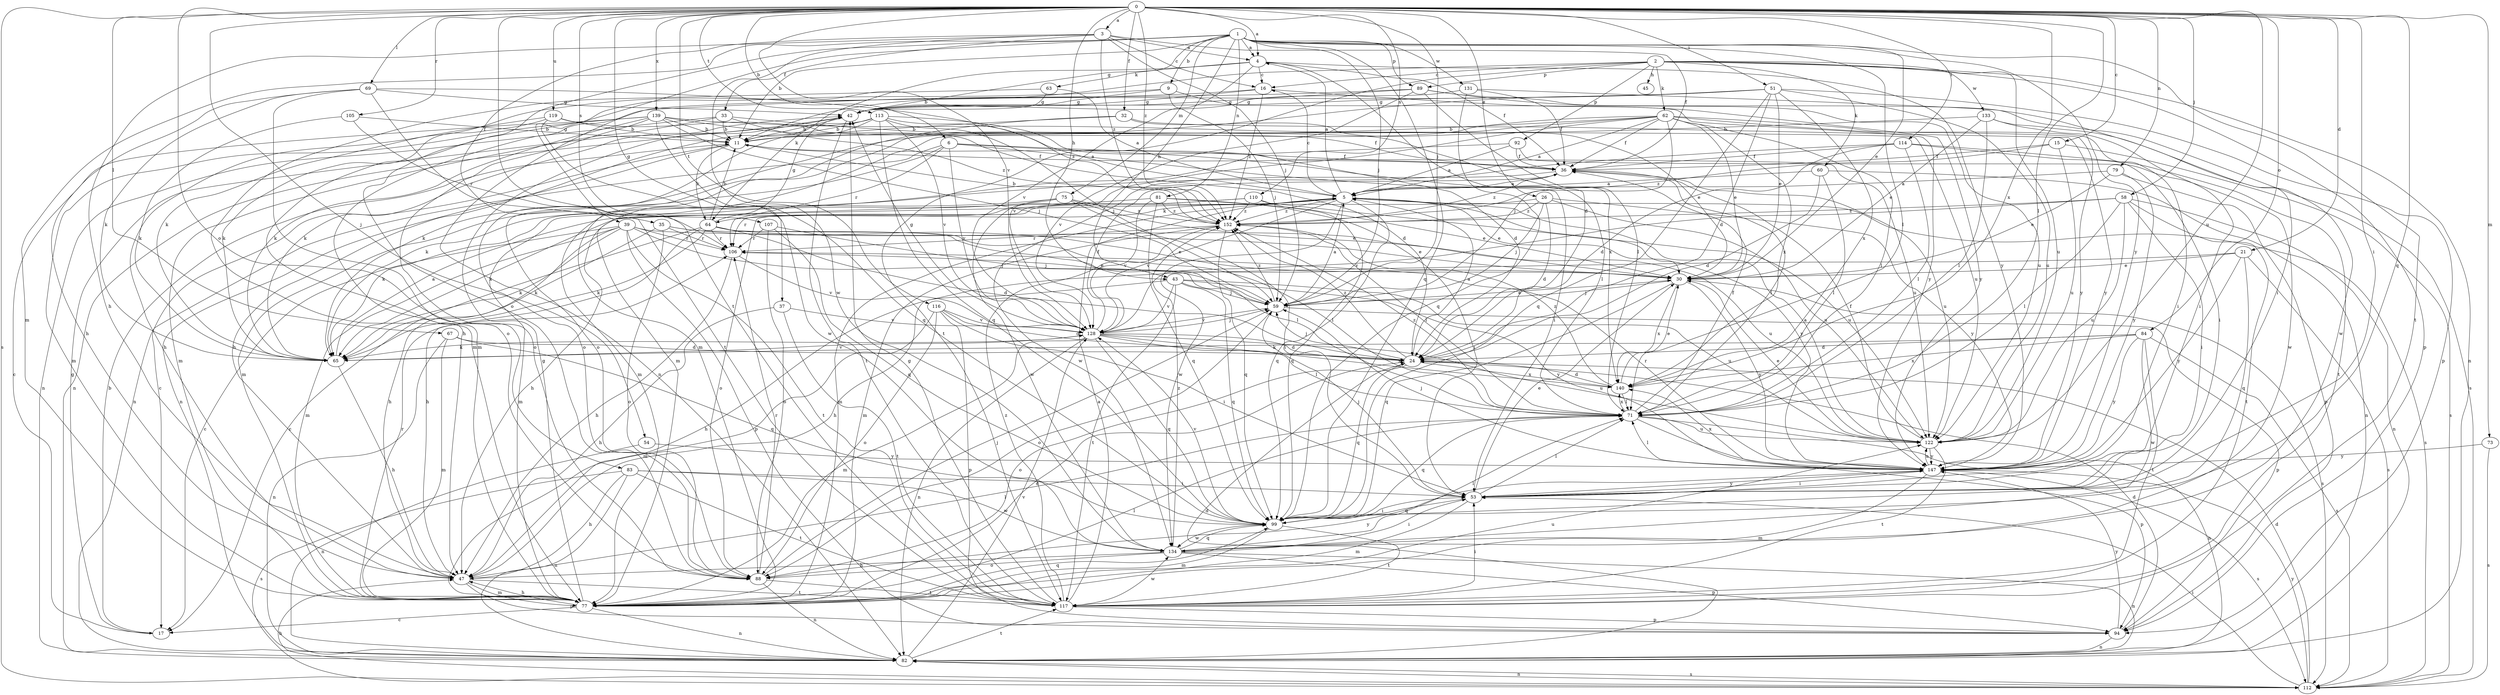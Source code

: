 strict digraph  {
0;
1;
2;
3;
4;
5;
6;
9;
11;
15;
16;
17;
21;
24;
26;
30;
32;
33;
35;
36;
37;
39;
42;
43;
45;
47;
51;
53;
54;
58;
59;
60;
62;
63;
64;
65;
67;
69;
71;
73;
75;
77;
79;
81;
82;
83;
84;
88;
89;
92;
94;
99;
105;
106;
107;
110;
112;
113;
114;
116;
117;
119;
122;
128;
131;
133;
134;
139;
140;
147;
152;
0 -> 3  [label=a];
0 -> 4  [label=a];
0 -> 6  [label=b];
0 -> 15  [label=c];
0 -> 21  [label=d];
0 -> 26  [label=e];
0 -> 32  [label=f];
0 -> 37  [label=g];
0 -> 43  [label=h];
0 -> 51  [label=i];
0 -> 53  [label=i];
0 -> 54  [label=j];
0 -> 58  [label=j];
0 -> 59  [label=j];
0 -> 67  [label=l];
0 -> 69  [label=l];
0 -> 71  [label=l];
0 -> 73  [label=m];
0 -> 79  [label=n];
0 -> 83  [label=o];
0 -> 84  [label=o];
0 -> 99  [label=q];
0 -> 105  [label=r];
0 -> 107  [label=s];
0 -> 110  [label=s];
0 -> 112  [label=s];
0 -> 113  [label=t];
0 -> 114  [label=t];
0 -> 116  [label=t];
0 -> 117  [label=t];
0 -> 119  [label=u];
0 -> 122  [label=u];
0 -> 128  [label=v];
0 -> 139  [label=x];
0 -> 140  [label=x];
0 -> 152  [label=z];
1 -> 4  [label=a];
1 -> 9  [label=b];
1 -> 11  [label=b];
1 -> 30  [label=e];
1 -> 39  [label=g];
1 -> 42  [label=g];
1 -> 43  [label=h];
1 -> 59  [label=j];
1 -> 71  [label=l];
1 -> 75  [label=m];
1 -> 77  [label=m];
1 -> 81  [label=n];
1 -> 88  [label=o];
1 -> 89  [label=p];
1 -> 99  [label=q];
1 -> 117  [label=t];
1 -> 131  [label=w];
1 -> 147  [label=y];
2 -> 11  [label=b];
2 -> 16  [label=c];
2 -> 45  [label=h];
2 -> 60  [label=k];
2 -> 62  [label=k];
2 -> 82  [label=n];
2 -> 89  [label=p];
2 -> 92  [label=p];
2 -> 94  [label=p];
2 -> 117  [label=t];
2 -> 122  [label=u];
2 -> 133  [label=w];
3 -> 4  [label=a];
3 -> 16  [label=c];
3 -> 33  [label=f];
3 -> 35  [label=f];
3 -> 36  [label=f];
3 -> 47  [label=h];
3 -> 59  [label=j];
3 -> 134  [label=w];
3 -> 152  [label=z];
4 -> 16  [label=c];
4 -> 24  [label=d];
4 -> 36  [label=f];
4 -> 63  [label=k];
4 -> 64  [label=k];
4 -> 128  [label=v];
4 -> 147  [label=y];
5 -> 4  [label=a];
5 -> 16  [label=c];
5 -> 30  [label=e];
5 -> 64  [label=k];
5 -> 77  [label=m];
5 -> 99  [label=q];
5 -> 112  [label=s];
5 -> 128  [label=v];
5 -> 134  [label=w];
5 -> 147  [label=y];
5 -> 152  [label=z];
6 -> 36  [label=f];
6 -> 53  [label=i];
6 -> 71  [label=l];
6 -> 77  [label=m];
6 -> 82  [label=n];
6 -> 106  [label=r];
6 -> 128  [label=v];
9 -> 42  [label=g];
9 -> 59  [label=j];
9 -> 77  [label=m];
9 -> 147  [label=y];
11 -> 17  [label=c];
11 -> 36  [label=f];
11 -> 64  [label=k];
11 -> 82  [label=n];
11 -> 122  [label=u];
15 -> 36  [label=f];
15 -> 112  [label=s];
15 -> 122  [label=u];
15 -> 152  [label=z];
16 -> 42  [label=g];
16 -> 82  [label=n];
16 -> 147  [label=y];
16 -> 152  [label=z];
17 -> 11  [label=b];
17 -> 42  [label=g];
21 -> 30  [label=e];
21 -> 47  [label=h];
21 -> 99  [label=q];
21 -> 112  [label=s];
21 -> 147  [label=y];
24 -> 5  [label=a];
24 -> 59  [label=j];
24 -> 88  [label=o];
24 -> 99  [label=q];
24 -> 140  [label=x];
24 -> 152  [label=z];
26 -> 24  [label=d];
26 -> 59  [label=j];
26 -> 65  [label=k];
26 -> 122  [label=u];
26 -> 147  [label=y];
26 -> 152  [label=z];
30 -> 59  [label=j];
30 -> 99  [label=q];
30 -> 112  [label=s];
30 -> 140  [label=x];
30 -> 147  [label=y];
32 -> 11  [label=b];
32 -> 30  [label=e];
32 -> 88  [label=o];
32 -> 147  [label=y];
33 -> 11  [label=b];
33 -> 77  [label=m];
33 -> 82  [label=n];
33 -> 140  [label=x];
33 -> 152  [label=z];
35 -> 30  [label=e];
35 -> 65  [label=k];
35 -> 71  [label=l];
35 -> 88  [label=o];
35 -> 106  [label=r];
36 -> 5  [label=a];
36 -> 71  [label=l];
36 -> 122  [label=u];
36 -> 134  [label=w];
36 -> 152  [label=z];
37 -> 47  [label=h];
37 -> 117  [label=t];
37 -> 128  [label=v];
39 -> 17  [label=c];
39 -> 30  [label=e];
39 -> 47  [label=h];
39 -> 59  [label=j];
39 -> 65  [label=k];
39 -> 77  [label=m];
39 -> 94  [label=p];
39 -> 106  [label=r];
39 -> 117  [label=t];
42 -> 11  [label=b];
42 -> 65  [label=k];
42 -> 117  [label=t];
43 -> 47  [label=h];
43 -> 59  [label=j];
43 -> 99  [label=q];
43 -> 117  [label=t];
43 -> 122  [label=u];
43 -> 128  [label=v];
43 -> 147  [label=y];
47 -> 71  [label=l];
47 -> 77  [label=m];
47 -> 94  [label=p];
47 -> 117  [label=t];
51 -> 24  [label=d];
51 -> 30  [label=e];
51 -> 42  [label=g];
51 -> 65  [label=k];
51 -> 77  [label=m];
51 -> 94  [label=p];
51 -> 99  [label=q];
51 -> 122  [label=u];
51 -> 140  [label=x];
53 -> 30  [label=e];
53 -> 59  [label=j];
53 -> 71  [label=l];
53 -> 77  [label=m];
53 -> 99  [label=q];
53 -> 147  [label=y];
54 -> 82  [label=n];
54 -> 147  [label=y];
58 -> 53  [label=i];
58 -> 71  [label=l];
58 -> 82  [label=n];
58 -> 117  [label=t];
58 -> 122  [label=u];
58 -> 128  [label=v];
58 -> 152  [label=z];
59 -> 5  [label=a];
59 -> 30  [label=e];
59 -> 88  [label=o];
59 -> 94  [label=p];
59 -> 128  [label=v];
59 -> 152  [label=z];
60 -> 5  [label=a];
60 -> 24  [label=d];
60 -> 71  [label=l];
60 -> 82  [label=n];
62 -> 5  [label=a];
62 -> 11  [label=b];
62 -> 30  [label=e];
62 -> 36  [label=f];
62 -> 53  [label=i];
62 -> 59  [label=j];
62 -> 65  [label=k];
62 -> 71  [label=l];
62 -> 77  [label=m];
62 -> 128  [label=v];
62 -> 140  [label=x];
62 -> 147  [label=y];
63 -> 5  [label=a];
63 -> 42  [label=g];
63 -> 77  [label=m];
64 -> 11  [label=b];
64 -> 17  [label=c];
64 -> 24  [label=d];
64 -> 42  [label=g];
64 -> 47  [label=h];
64 -> 65  [label=k];
64 -> 71  [label=l];
64 -> 106  [label=r];
64 -> 122  [label=u];
65 -> 5  [label=a];
65 -> 47  [label=h];
65 -> 128  [label=v];
67 -> 24  [label=d];
67 -> 77  [label=m];
67 -> 82  [label=n];
67 -> 99  [label=q];
69 -> 42  [label=g];
69 -> 47  [label=h];
69 -> 65  [label=k];
69 -> 88  [label=o];
69 -> 117  [label=t];
69 -> 152  [label=z];
71 -> 36  [label=f];
71 -> 82  [label=n];
71 -> 94  [label=p];
71 -> 99  [label=q];
71 -> 122  [label=u];
71 -> 140  [label=x];
71 -> 152  [label=z];
73 -> 112  [label=s];
73 -> 147  [label=y];
75 -> 30  [label=e];
75 -> 53  [label=i];
75 -> 65  [label=k];
75 -> 77  [label=m];
75 -> 134  [label=w];
75 -> 152  [label=z];
77 -> 17  [label=c];
77 -> 24  [label=d];
77 -> 42  [label=g];
77 -> 47  [label=h];
77 -> 71  [label=l];
77 -> 82  [label=n];
77 -> 99  [label=q];
77 -> 106  [label=r];
77 -> 122  [label=u];
79 -> 5  [label=a];
79 -> 30  [label=e];
79 -> 94  [label=p];
79 -> 147  [label=y];
81 -> 30  [label=e];
81 -> 47  [label=h];
81 -> 53  [label=i];
81 -> 99  [label=q];
81 -> 128  [label=v];
81 -> 152  [label=z];
82 -> 24  [label=d];
82 -> 112  [label=s];
82 -> 117  [label=t];
82 -> 128  [label=v];
83 -> 47  [label=h];
83 -> 53  [label=i];
83 -> 82  [label=n];
83 -> 112  [label=s];
83 -> 117  [label=t];
83 -> 134  [label=w];
84 -> 24  [label=d];
84 -> 65  [label=k];
84 -> 112  [label=s];
84 -> 117  [label=t];
84 -> 134  [label=w];
84 -> 140  [label=x];
84 -> 147  [label=y];
88 -> 59  [label=j];
88 -> 82  [label=n];
88 -> 106  [label=r];
88 -> 117  [label=t];
88 -> 147  [label=y];
89 -> 42  [label=g];
89 -> 47  [label=h];
89 -> 71  [label=l];
89 -> 112  [label=s];
89 -> 122  [label=u];
89 -> 128  [label=v];
92 -> 5  [label=a];
92 -> 36  [label=f];
92 -> 77  [label=m];
92 -> 134  [label=w];
94 -> 24  [label=d];
94 -> 82  [label=n];
94 -> 147  [label=y];
99 -> 53  [label=i];
99 -> 77  [label=m];
99 -> 117  [label=t];
99 -> 128  [label=v];
99 -> 134  [label=w];
105 -> 11  [label=b];
105 -> 65  [label=k];
105 -> 106  [label=r];
106 -> 30  [label=e];
106 -> 47  [label=h];
106 -> 128  [label=v];
107 -> 59  [label=j];
107 -> 88  [label=o];
107 -> 99  [label=q];
107 -> 106  [label=r];
110 -> 88  [label=o];
110 -> 99  [label=q];
110 -> 106  [label=r];
110 -> 122  [label=u];
110 -> 152  [label=z];
112 -> 24  [label=d];
112 -> 47  [label=h];
112 -> 53  [label=i];
112 -> 82  [label=n];
112 -> 147  [label=y];
113 -> 5  [label=a];
113 -> 11  [label=b];
113 -> 24  [label=d];
113 -> 47  [label=h];
113 -> 59  [label=j];
113 -> 82  [label=n];
113 -> 88  [label=o];
113 -> 99  [label=q];
113 -> 128  [label=v];
114 -> 24  [label=d];
114 -> 36  [label=f];
114 -> 53  [label=i];
114 -> 65  [label=k];
114 -> 71  [label=l];
114 -> 117  [label=t];
116 -> 24  [label=d];
116 -> 53  [label=i];
116 -> 77  [label=m];
116 -> 88  [label=o];
116 -> 94  [label=p];
116 -> 128  [label=v];
117 -> 5  [label=a];
117 -> 42  [label=g];
117 -> 53  [label=i];
117 -> 94  [label=p];
117 -> 134  [label=w];
117 -> 152  [label=z];
119 -> 11  [label=b];
119 -> 36  [label=f];
119 -> 47  [label=h];
119 -> 65  [label=k];
119 -> 134  [label=w];
122 -> 5  [label=a];
122 -> 30  [label=e];
122 -> 36  [label=f];
122 -> 117  [label=t];
122 -> 147  [label=y];
128 -> 24  [label=d];
128 -> 36  [label=f];
128 -> 42  [label=g];
128 -> 59  [label=j];
128 -> 65  [label=k];
128 -> 71  [label=l];
128 -> 77  [label=m];
128 -> 82  [label=n];
128 -> 99  [label=q];
128 -> 122  [label=u];
128 -> 140  [label=x];
131 -> 36  [label=f];
131 -> 42  [label=g];
131 -> 53  [label=i];
131 -> 99  [label=q];
133 -> 11  [label=b];
133 -> 30  [label=e];
133 -> 53  [label=i];
133 -> 71  [label=l];
133 -> 134  [label=w];
134 -> 47  [label=h];
134 -> 53  [label=i];
134 -> 71  [label=l];
134 -> 82  [label=n];
134 -> 88  [label=o];
134 -> 94  [label=p];
134 -> 99  [label=q];
134 -> 152  [label=z];
139 -> 11  [label=b];
139 -> 17  [label=c];
139 -> 24  [label=d];
139 -> 59  [label=j];
139 -> 65  [label=k];
139 -> 77  [label=m];
139 -> 88  [label=o];
139 -> 99  [label=q];
139 -> 122  [label=u];
140 -> 24  [label=d];
140 -> 30  [label=e];
140 -> 71  [label=l];
140 -> 152  [label=z];
147 -> 53  [label=i];
147 -> 59  [label=j];
147 -> 71  [label=l];
147 -> 77  [label=m];
147 -> 106  [label=r];
147 -> 112  [label=s];
147 -> 122  [label=u];
147 -> 140  [label=x];
152 -> 11  [label=b];
152 -> 71  [label=l];
152 -> 77  [label=m];
152 -> 99  [label=q];
152 -> 106  [label=r];
}
